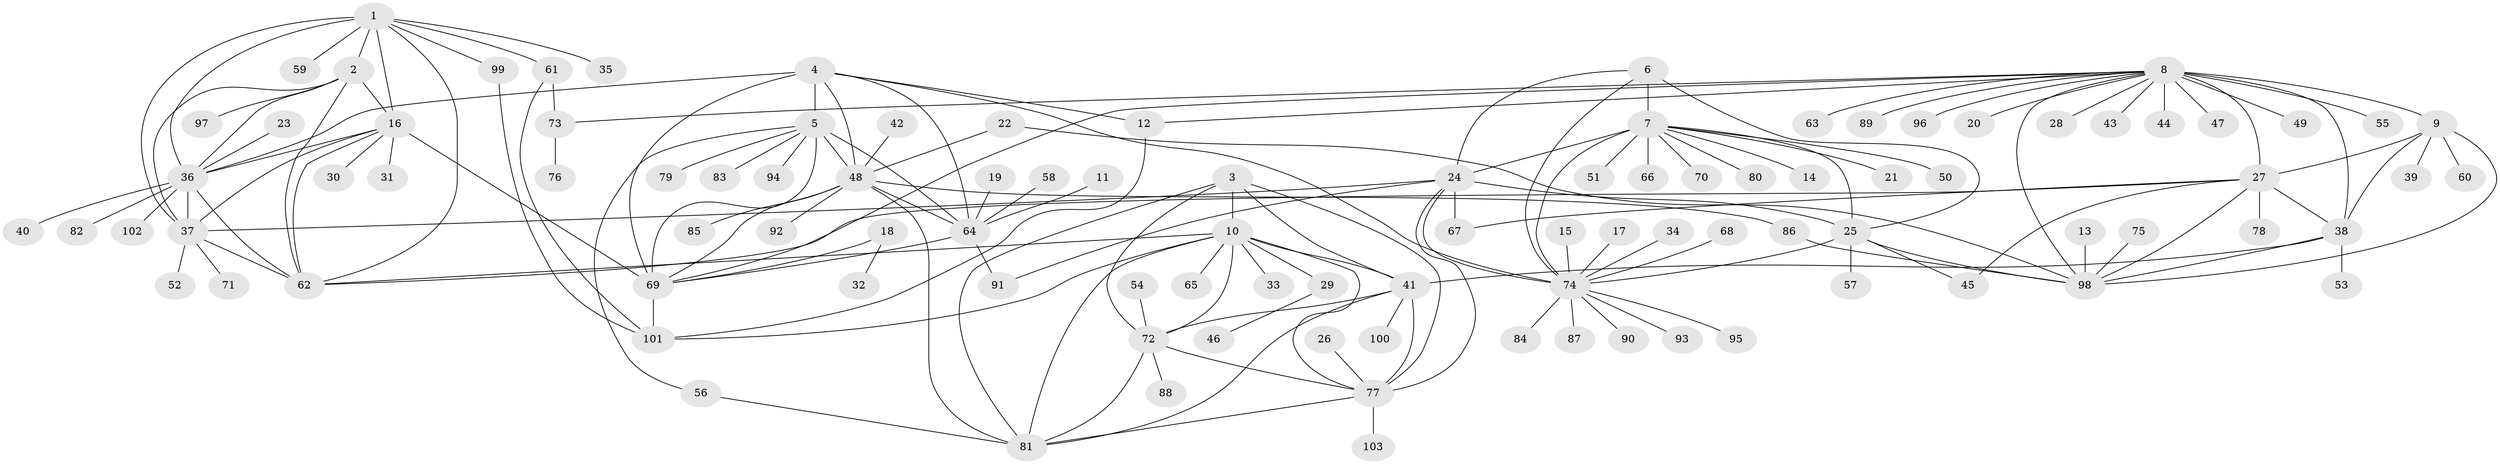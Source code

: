 // original degree distribution, {9: 0.03496503496503497, 12: 0.02097902097902098, 10: 0.03496503496503497, 8: 0.055944055944055944, 7: 0.013986013986013986, 6: 0.03496503496503497, 13: 0.006993006993006993, 11: 0.027972027972027972, 17: 0.006993006993006993, 16: 0.006993006993006993, 2: 0.14685314685314685, 1: 0.5664335664335665, 3: 0.03496503496503497, 5: 0.006993006993006993}
// Generated by graph-tools (version 1.1) at 2025/37/03/04/25 23:37:33]
// undirected, 103 vertices, 159 edges
graph export_dot {
  node [color=gray90,style=filled];
  1;
  2;
  3;
  4;
  5;
  6;
  7;
  8;
  9;
  10;
  11;
  12;
  13;
  14;
  15;
  16;
  17;
  18;
  19;
  20;
  21;
  22;
  23;
  24;
  25;
  26;
  27;
  28;
  29;
  30;
  31;
  32;
  33;
  34;
  35;
  36;
  37;
  38;
  39;
  40;
  41;
  42;
  43;
  44;
  45;
  46;
  47;
  48;
  49;
  50;
  51;
  52;
  53;
  54;
  55;
  56;
  57;
  58;
  59;
  60;
  61;
  62;
  63;
  64;
  65;
  66;
  67;
  68;
  69;
  70;
  71;
  72;
  73;
  74;
  75;
  76;
  77;
  78;
  79;
  80;
  81;
  82;
  83;
  84;
  85;
  86;
  87;
  88;
  89;
  90;
  91;
  92;
  93;
  94;
  95;
  96;
  97;
  98;
  99;
  100;
  101;
  102;
  103;
  1 -- 2 [weight=2.0];
  1 -- 16 [weight=2.0];
  1 -- 35 [weight=1.0];
  1 -- 36 [weight=2.0];
  1 -- 37 [weight=2.0];
  1 -- 59 [weight=1.0];
  1 -- 61 [weight=1.0];
  1 -- 62 [weight=2.0];
  1 -- 99 [weight=1.0];
  2 -- 16 [weight=1.0];
  2 -- 36 [weight=1.0];
  2 -- 37 [weight=1.0];
  2 -- 62 [weight=1.0];
  2 -- 97 [weight=1.0];
  3 -- 10 [weight=2.0];
  3 -- 41 [weight=2.0];
  3 -- 72 [weight=2.0];
  3 -- 77 [weight=2.0];
  3 -- 81 [weight=2.0];
  4 -- 5 [weight=4.0];
  4 -- 12 [weight=1.0];
  4 -- 36 [weight=1.0];
  4 -- 48 [weight=2.0];
  4 -- 64 [weight=2.0];
  4 -- 69 [weight=2.0];
  4 -- 74 [weight=1.0];
  5 -- 48 [weight=2.0];
  5 -- 56 [weight=1.0];
  5 -- 64 [weight=2.0];
  5 -- 69 [weight=2.0];
  5 -- 79 [weight=1.0];
  5 -- 83 [weight=1.0];
  5 -- 94 [weight=1.0];
  6 -- 7 [weight=4.0];
  6 -- 24 [weight=2.0];
  6 -- 25 [weight=2.0];
  6 -- 74 [weight=2.0];
  7 -- 14 [weight=1.0];
  7 -- 21 [weight=1.0];
  7 -- 24 [weight=2.0];
  7 -- 25 [weight=2.0];
  7 -- 50 [weight=1.0];
  7 -- 51 [weight=1.0];
  7 -- 66 [weight=1.0];
  7 -- 70 [weight=1.0];
  7 -- 74 [weight=2.0];
  7 -- 80 [weight=1.0];
  8 -- 9 [weight=4.0];
  8 -- 12 [weight=1.0];
  8 -- 20 [weight=1.0];
  8 -- 27 [weight=2.0];
  8 -- 28 [weight=1.0];
  8 -- 38 [weight=2.0];
  8 -- 43 [weight=1.0];
  8 -- 44 [weight=1.0];
  8 -- 47 [weight=1.0];
  8 -- 49 [weight=1.0];
  8 -- 55 [weight=1.0];
  8 -- 63 [weight=1.0];
  8 -- 69 [weight=1.0];
  8 -- 73 [weight=1.0];
  8 -- 89 [weight=1.0];
  8 -- 96 [weight=1.0];
  8 -- 98 [weight=2.0];
  9 -- 27 [weight=2.0];
  9 -- 38 [weight=2.0];
  9 -- 39 [weight=1.0];
  9 -- 60 [weight=1.0];
  9 -- 98 [weight=2.0];
  10 -- 29 [weight=1.0];
  10 -- 33 [weight=1.0];
  10 -- 41 [weight=1.0];
  10 -- 62 [weight=1.0];
  10 -- 65 [weight=1.0];
  10 -- 72 [weight=1.0];
  10 -- 77 [weight=1.0];
  10 -- 81 [weight=1.0];
  10 -- 101 [weight=1.0];
  11 -- 64 [weight=1.0];
  12 -- 101 [weight=1.0];
  13 -- 98 [weight=1.0];
  15 -- 74 [weight=1.0];
  16 -- 30 [weight=1.0];
  16 -- 31 [weight=1.0];
  16 -- 36 [weight=1.0];
  16 -- 37 [weight=1.0];
  16 -- 62 [weight=1.0];
  16 -- 69 [weight=1.0];
  17 -- 74 [weight=1.0];
  18 -- 32 [weight=1.0];
  18 -- 69 [weight=1.0];
  19 -- 64 [weight=1.0];
  22 -- 48 [weight=1.0];
  22 -- 98 [weight=1.0];
  23 -- 36 [weight=1.0];
  24 -- 25 [weight=1.0];
  24 -- 37 [weight=1.0];
  24 -- 67 [weight=1.0];
  24 -- 74 [weight=1.0];
  24 -- 77 [weight=1.0];
  24 -- 91 [weight=1.0];
  25 -- 45 [weight=1.0];
  25 -- 57 [weight=1.0];
  25 -- 74 [weight=1.0];
  25 -- 98 [weight=1.0];
  26 -- 77 [weight=1.0];
  27 -- 38 [weight=1.0];
  27 -- 45 [weight=1.0];
  27 -- 62 [weight=1.0];
  27 -- 67 [weight=1.0];
  27 -- 78 [weight=1.0];
  27 -- 98 [weight=1.0];
  29 -- 46 [weight=1.0];
  34 -- 74 [weight=1.0];
  36 -- 37 [weight=1.0];
  36 -- 40 [weight=1.0];
  36 -- 62 [weight=1.0];
  36 -- 82 [weight=1.0];
  36 -- 102 [weight=1.0];
  37 -- 52 [weight=1.0];
  37 -- 62 [weight=1.0];
  37 -- 71 [weight=1.0];
  38 -- 41 [weight=1.0];
  38 -- 53 [weight=1.0];
  38 -- 98 [weight=1.0];
  41 -- 72 [weight=1.0];
  41 -- 77 [weight=1.0];
  41 -- 81 [weight=1.0];
  41 -- 100 [weight=1.0];
  42 -- 48 [weight=1.0];
  48 -- 64 [weight=1.0];
  48 -- 69 [weight=1.0];
  48 -- 81 [weight=1.0];
  48 -- 85 [weight=1.0];
  48 -- 86 [weight=1.0];
  48 -- 92 [weight=1.0];
  54 -- 72 [weight=1.0];
  56 -- 81 [weight=1.0];
  58 -- 64 [weight=1.0];
  61 -- 73 [weight=1.0];
  61 -- 101 [weight=1.0];
  64 -- 69 [weight=1.0];
  64 -- 91 [weight=1.0];
  68 -- 74 [weight=1.0];
  69 -- 101 [weight=1.0];
  72 -- 77 [weight=1.0];
  72 -- 81 [weight=1.0];
  72 -- 88 [weight=1.0];
  73 -- 76 [weight=1.0];
  74 -- 84 [weight=1.0];
  74 -- 87 [weight=1.0];
  74 -- 90 [weight=1.0];
  74 -- 93 [weight=1.0];
  74 -- 95 [weight=1.0];
  75 -- 98 [weight=1.0];
  77 -- 81 [weight=1.0];
  77 -- 103 [weight=1.0];
  86 -- 98 [weight=1.0];
  99 -- 101 [weight=1.0];
}
